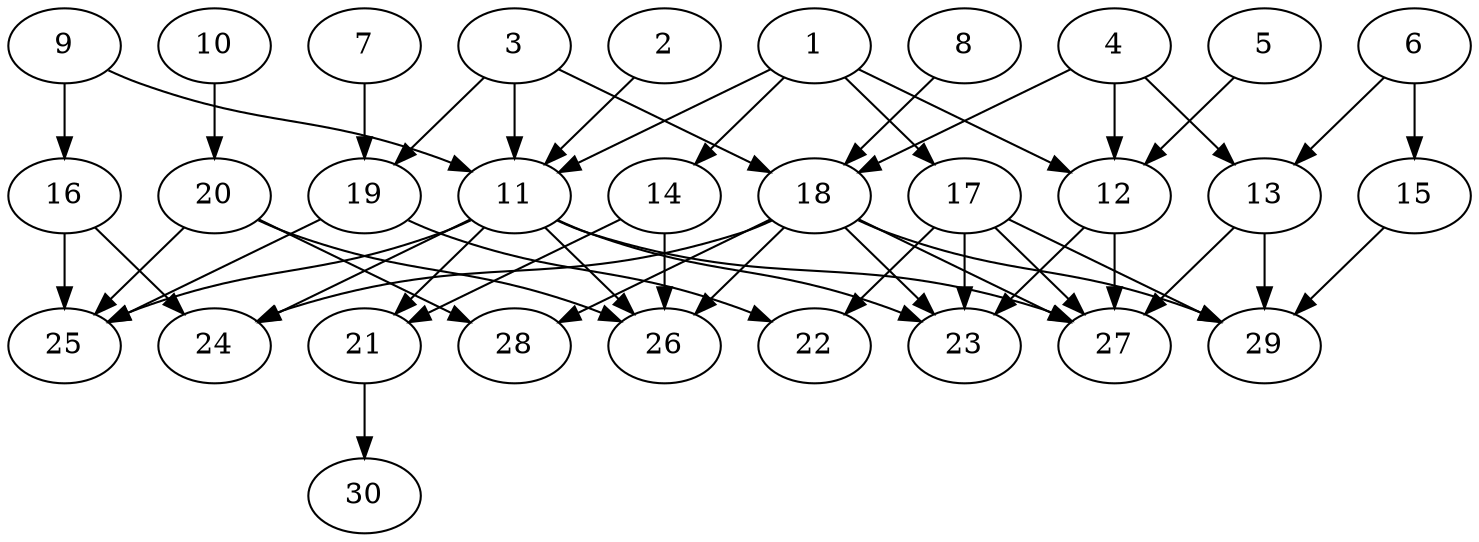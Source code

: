 // DAG automatically generated by daggen at Thu Oct  3 14:04:17 2019
// ./daggen --dot -n 30 --ccr 0.5 --fat 0.7 --regular 0.9 --density 0.5 --mindata 5242880 --maxdata 52428800 
digraph G {
  1 [size="88963072", alpha="0.11", expect_size="44481536"] 
  1 -> 11 [size ="44481536"]
  1 -> 12 [size ="44481536"]
  1 -> 14 [size ="44481536"]
  1 -> 17 [size ="44481536"]
  2 [size="61315072", alpha="0.14", expect_size="30657536"] 
  2 -> 11 [size ="30657536"]
  3 [size="63250432", alpha="0.12", expect_size="31625216"] 
  3 -> 11 [size ="31625216"]
  3 -> 18 [size ="31625216"]
  3 -> 19 [size ="31625216"]
  4 [size="40419328", alpha="0.01", expect_size="20209664"] 
  4 -> 12 [size ="20209664"]
  4 -> 13 [size ="20209664"]
  4 -> 18 [size ="20209664"]
  5 [size="70305792", alpha="0.08", expect_size="35152896"] 
  5 -> 12 [size ="35152896"]
  6 [size="66734080", alpha="0.11", expect_size="33367040"] 
  6 -> 13 [size ="33367040"]
  6 -> 15 [size ="33367040"]
  7 [size="89032704", alpha="0.15", expect_size="44516352"] 
  7 -> 19 [size ="44516352"]
  8 [size="29286400", alpha="0.20", expect_size="14643200"] 
  8 -> 18 [size ="14643200"]
  9 [size="86902784", alpha="0.18", expect_size="43451392"] 
  9 -> 11 [size ="43451392"]
  9 -> 16 [size ="43451392"]
  10 [size="86663168", alpha="0.19", expect_size="43331584"] 
  10 -> 20 [size ="43331584"]
  11 [size="19187712", alpha="0.10", expect_size="9593856"] 
  11 -> 21 [size ="9593856"]
  11 -> 23 [size ="9593856"]
  11 -> 24 [size ="9593856"]
  11 -> 25 [size ="9593856"]
  11 -> 26 [size ="9593856"]
  11 -> 27 [size ="9593856"]
  12 [size="72691712", alpha="0.04", expect_size="36345856"] 
  12 -> 23 [size ="36345856"]
  12 -> 27 [size ="36345856"]
  13 [size="45606912", alpha="0.02", expect_size="22803456"] 
  13 -> 27 [size ="22803456"]
  13 -> 29 [size ="22803456"]
  14 [size="103493632", alpha="0.02", expect_size="51746816"] 
  14 -> 21 [size ="51746816"]
  14 -> 26 [size ="51746816"]
  15 [size="15949824", alpha="0.05", expect_size="7974912"] 
  15 -> 29 [size ="7974912"]
  16 [size="51482624", alpha="0.15", expect_size="25741312"] 
  16 -> 24 [size ="25741312"]
  16 -> 25 [size ="25741312"]
  17 [size="102221824", alpha="0.01", expect_size="51110912"] 
  17 -> 22 [size ="51110912"]
  17 -> 23 [size ="51110912"]
  17 -> 27 [size ="51110912"]
  17 -> 29 [size ="51110912"]
  18 [size="79706112", alpha="0.17", expect_size="39853056"] 
  18 -> 23 [size ="39853056"]
  18 -> 24 [size ="39853056"]
  18 -> 26 [size ="39853056"]
  18 -> 27 [size ="39853056"]
  18 -> 28 [size ="39853056"]
  18 -> 29 [size ="39853056"]
  19 [size="78069760", alpha="0.09", expect_size="39034880"] 
  19 -> 22 [size ="39034880"]
  19 -> 25 [size ="39034880"]
  20 [size="69816320", alpha="0.18", expect_size="34908160"] 
  20 -> 25 [size ="34908160"]
  20 -> 26 [size ="34908160"]
  20 -> 28 [size ="34908160"]
  21 [size="66064384", alpha="0.03", expect_size="33032192"] 
  21 -> 30 [size ="33032192"]
  22 [size="17149952", alpha="0.19", expect_size="8574976"] 
  23 [size="35164160", alpha="0.06", expect_size="17582080"] 
  24 [size="45903872", alpha="0.20", expect_size="22951936"] 
  25 [size="57509888", alpha="0.06", expect_size="28754944"] 
  26 [size="81313792", alpha="0.04", expect_size="40656896"] 
  27 [size="56385536", alpha="0.19", expect_size="28192768"] 
  28 [size="59035648", alpha="0.18", expect_size="29517824"] 
  29 [size="43870208", alpha="0.13", expect_size="21935104"] 
  30 [size="86046720", alpha="0.04", expect_size="43023360"] 
}
